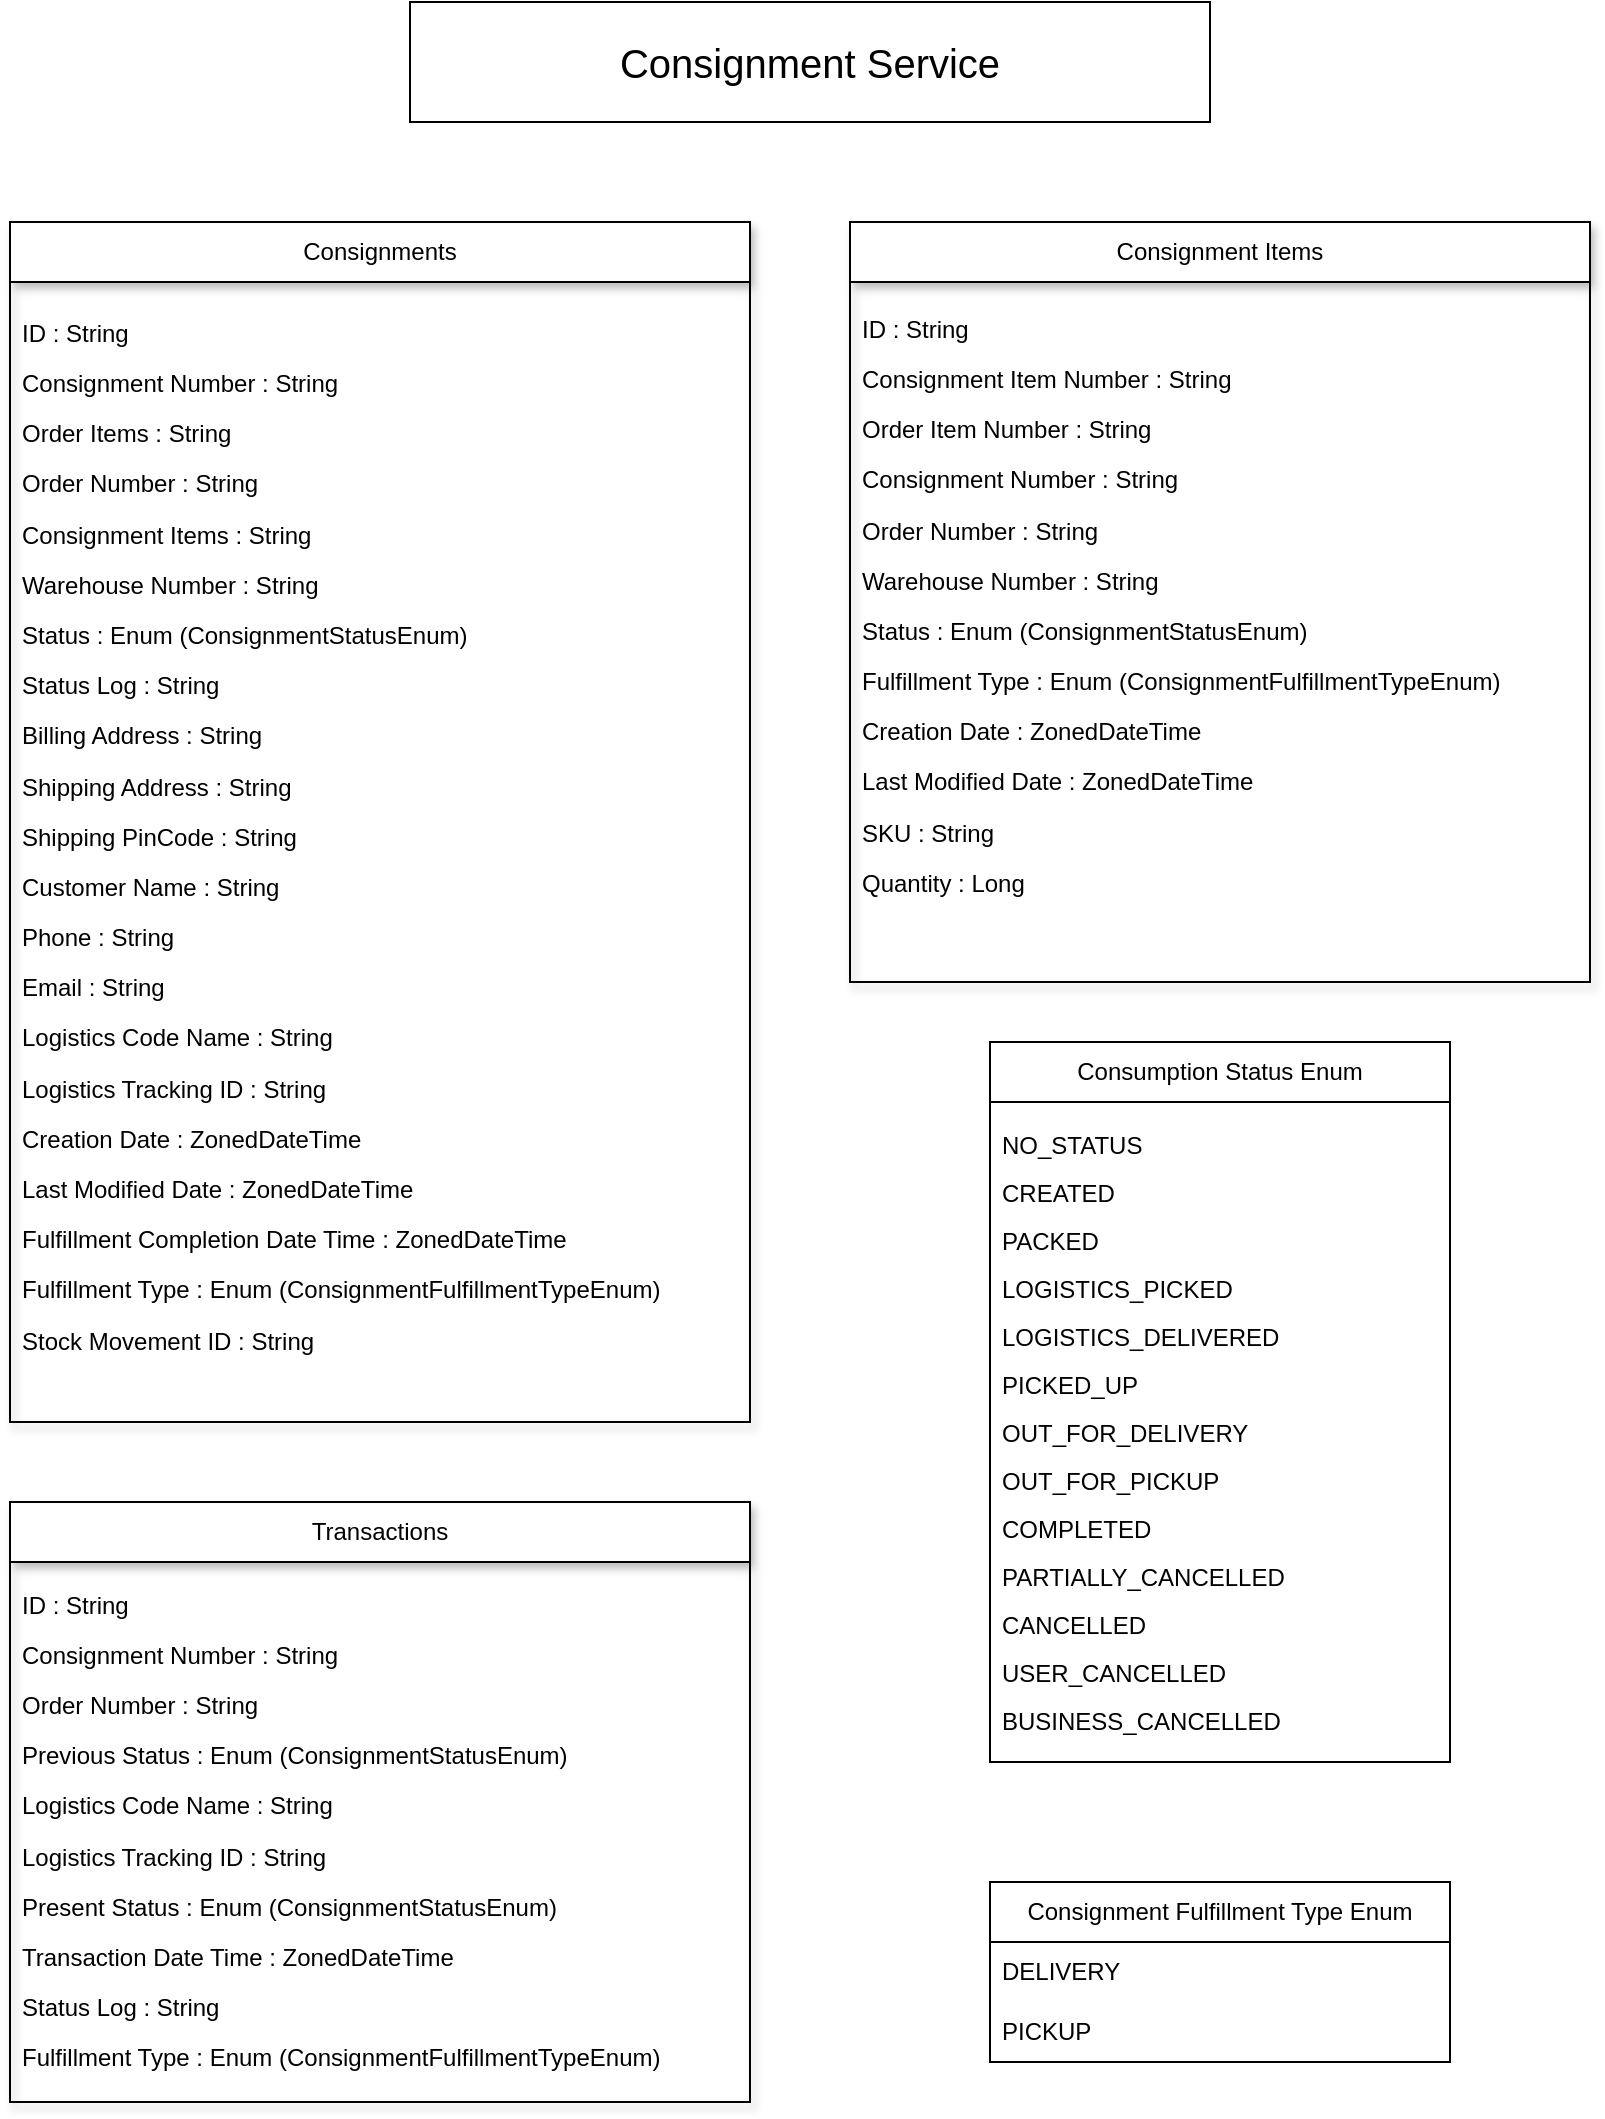 <mxfile version="25.0.1">
  <diagram name="Page-1" id="aTM2vdfj-_rym8DIIym2">
    <mxGraphModel dx="1588" dy="824" grid="1" gridSize="10" guides="1" tooltips="1" connect="1" arrows="1" fold="1" page="1" pageScale="1" pageWidth="850" pageHeight="1100" math="0" shadow="0">
      <root>
        <mxCell id="0" />
        <mxCell id="1" parent="0" />
        <mxCell id="63P26Sw3_Z7AYtrskT4u-1" value="&lt;font style=&quot;font-size: 20px;&quot;&gt;Consignment Service&lt;/font&gt;" style="rounded=0;whiteSpace=wrap;html=1;" vertex="1" parent="1">
          <mxGeometry x="220" y="20" width="400" height="60" as="geometry" />
        </mxCell>
        <mxCell id="63P26Sw3_Z7AYtrskT4u-2" value="Consignments" style="swimlane;fontStyle=0;childLayout=stackLayout;horizontal=1;startSize=30;horizontalStack=0;resizeParent=1;resizeParentMax=0;resizeLast=0;collapsible=1;marginBottom=0;whiteSpace=wrap;html=1;shadow=1;" vertex="1" parent="1">
          <mxGeometry x="20" y="130" width="370" height="600" as="geometry" />
        </mxCell>
        <mxCell id="63P26Sw3_Z7AYtrskT4u-5" value="&lt;div style=&quot;line-height: 210%;&quot;&gt;&lt;div&gt;ID : String&lt;/div&gt;&lt;div&gt;Consignment Number : String&lt;/div&gt;&lt;div&gt;Order Items : String&lt;/div&gt;&lt;div&gt;Order Number : String&lt;/div&gt;&lt;div&gt;Consignment Items : String&lt;/div&gt;&lt;div&gt;Warehouse Number : String&lt;/div&gt;&lt;div&gt;Status : Enum (ConsignmentStatusEnum)&lt;/div&gt;&lt;div&gt;Status Log : String&lt;/div&gt;&lt;div&gt;Billing Address : String&lt;/div&gt;&lt;div&gt;Shipping Address : String&lt;/div&gt;&lt;div&gt;Shipping PinCode : String&lt;/div&gt;&lt;div&gt;Customer Name : String&lt;/div&gt;&lt;div&gt;Phone : String&lt;/div&gt;&lt;div&gt;Email : String&lt;/div&gt;&lt;div&gt;Logistics Code Name : String&lt;/div&gt;&lt;div&gt;Logistics Tracking ID : String&lt;/div&gt;&lt;div&gt;Creation Date : ZonedDateTime&lt;/div&gt;&lt;div&gt;Last Modified Date : ZonedDateTime&lt;/div&gt;&lt;div&gt;Fulfillment Completion Date Time : ZonedDateTime&lt;/div&gt;&lt;div&gt;Fulfillment Type : Enum (ConsignmentFulfillmentTypeEnum)&lt;/div&gt;&lt;div&gt;Stock Movement ID : String&lt;/div&gt;&lt;/div&gt;&lt;div&gt;&lt;br&gt;&lt;/div&gt;" style="text;strokeColor=none;fillColor=none;align=left;verticalAlign=middle;spacingLeft=4;spacingRight=4;overflow=hidden;points=[[0,0.5],[1,0.5]];portConstraint=eastwest;rotatable=0;whiteSpace=wrap;html=1;" vertex="1" parent="63P26Sw3_Z7AYtrskT4u-2">
          <mxGeometry y="30" width="370" height="570" as="geometry" />
        </mxCell>
        <mxCell id="63P26Sw3_Z7AYtrskT4u-6" value="Consignment Items" style="swimlane;fontStyle=0;childLayout=stackLayout;horizontal=1;startSize=30;horizontalStack=0;resizeParent=1;resizeParentMax=0;resizeLast=0;collapsible=1;marginBottom=0;whiteSpace=wrap;html=1;shadow=1;" vertex="1" parent="1">
          <mxGeometry x="440" y="130" width="370" height="380" as="geometry" />
        </mxCell>
        <mxCell id="63P26Sw3_Z7AYtrskT4u-7" value="&lt;div style=&quot;line-height: 210%;&quot;&gt;&lt;div&gt;&lt;div&gt;ID : String&lt;/div&gt;&lt;div&gt;Consignment Item Number : String&lt;/div&gt;&lt;div&gt;Order Item Number : String&lt;/div&gt;&lt;div&gt;Consignment Number : String&lt;/div&gt;&lt;div&gt;Order Number : String&lt;/div&gt;&lt;div&gt;Warehouse Number : String&lt;/div&gt;&lt;div&gt;Status : Enum (ConsignmentStatusEnum)&lt;/div&gt;&lt;div&gt;Fulfillment Type : Enum (ConsignmentFulfillmentTypeEnum)&lt;/div&gt;&lt;div&gt;Creation Date : ZonedDateTime&lt;/div&gt;&lt;div&gt;Last Modified Date : ZonedDateTime&lt;/div&gt;&lt;div&gt;SKU : String&lt;/div&gt;&lt;div&gt;Quantity : Long&lt;/div&gt;&lt;/div&gt;&lt;div&gt;&lt;br&gt;&lt;/div&gt;&lt;/div&gt;" style="text;strokeColor=none;fillColor=none;align=left;verticalAlign=middle;spacingLeft=4;spacingRight=4;overflow=hidden;points=[[0,0.5],[1,0.5]];portConstraint=eastwest;rotatable=0;whiteSpace=wrap;html=1;" vertex="1" parent="63P26Sw3_Z7AYtrskT4u-6">
          <mxGeometry y="30" width="370" height="350" as="geometry" />
        </mxCell>
        <mxCell id="63P26Sw3_Z7AYtrskT4u-12" value="Consignment Fulfillment Type Enum" style="swimlane;fontStyle=0;childLayout=stackLayout;horizontal=1;startSize=30;horizontalStack=0;resizeParent=1;resizeParentMax=0;resizeLast=0;collapsible=1;marginBottom=0;whiteSpace=wrap;html=1;" vertex="1" parent="1">
          <mxGeometry x="510" y="960" width="230" height="90" as="geometry" />
        </mxCell>
        <mxCell id="63P26Sw3_Z7AYtrskT4u-13" value="DELIVERY" style="text;strokeColor=none;fillColor=none;align=left;verticalAlign=middle;spacingLeft=4;spacingRight=4;overflow=hidden;points=[[0,0.5],[1,0.5]];portConstraint=eastwest;rotatable=0;whiteSpace=wrap;html=1;" vertex="1" parent="63P26Sw3_Z7AYtrskT4u-12">
          <mxGeometry y="30" width="230" height="30" as="geometry" />
        </mxCell>
        <mxCell id="63P26Sw3_Z7AYtrskT4u-14" value="PICKUP" style="text;strokeColor=none;fillColor=none;align=left;verticalAlign=middle;spacingLeft=4;spacingRight=4;overflow=hidden;points=[[0,0.5],[1,0.5]];portConstraint=eastwest;rotatable=0;whiteSpace=wrap;html=1;" vertex="1" parent="63P26Sw3_Z7AYtrskT4u-12">
          <mxGeometry y="60" width="230" height="30" as="geometry" />
        </mxCell>
        <mxCell id="63P26Sw3_Z7AYtrskT4u-16" value="Consumption Status Enum" style="swimlane;fontStyle=0;childLayout=stackLayout;horizontal=1;startSize=30;horizontalStack=0;resizeParent=1;resizeParentMax=0;resizeLast=0;collapsible=1;marginBottom=0;whiteSpace=wrap;html=1;" vertex="1" parent="1">
          <mxGeometry x="510" y="540" width="230" height="360" as="geometry" />
        </mxCell>
        <mxCell id="63P26Sw3_Z7AYtrskT4u-19" value="&lt;div style=&quot;line-height: 200%;&quot;&gt;NO_STATUS&lt;/div&gt;&lt;div style=&quot;line-height: 200%;&quot;&gt;&lt;span style=&quot;white-space: normal;&quot;&gt;CREATED&lt;/span&gt;&lt;/div&gt;&lt;div style=&quot;line-height: 200%;&quot;&gt;&lt;span style=&quot;white-space: normal;&quot;&gt;PACKED&lt;/span&gt;&lt;/div&gt;&lt;div style=&quot;line-height: 200%;&quot;&gt;&lt;span style=&quot;white-space: normal;&quot;&gt;LOGISTICS_PICKED&lt;/span&gt;&lt;/div&gt;&lt;div style=&quot;line-height: 200%;&quot;&gt;&lt;span style=&quot;white-space: normal;&quot;&gt;LOGISTICS_DELIVERED&lt;/span&gt;&lt;/div&gt;&lt;div style=&quot;line-height: 200%;&quot;&gt;&lt;span style=&quot;white-space: normal;&quot;&gt;PICKED_UP&lt;/span&gt;&lt;/div&gt;&lt;div style=&quot;line-height: 200%;&quot;&gt;&lt;span style=&quot;white-space: normal;&quot;&gt;OUT_FOR_DELIVERY&lt;/span&gt;&lt;/div&gt;&lt;div style=&quot;line-height: 200%;&quot;&gt;&lt;span style=&quot;white-space: normal;&quot;&gt;OUT_FOR_PICKUP&lt;/span&gt;&lt;/div&gt;&lt;div style=&quot;line-height: 200%;&quot;&gt;&lt;span style=&quot;white-space: normal;&quot;&gt;COMPLETED&lt;/span&gt;&lt;/div&gt;&lt;div style=&quot;line-height: 200%;&quot;&gt;&lt;span style=&quot;white-space: normal;&quot;&gt;PARTIALLY_CANCELLED&lt;/span&gt;&lt;/div&gt;&lt;div style=&quot;line-height: 200%;&quot;&gt;&lt;span style=&quot;white-space: normal;&quot;&gt;CANCELLED&lt;/span&gt;&lt;/div&gt;&lt;div style=&quot;line-height: 200%;&quot;&gt;&lt;span style=&quot;white-space: normal;&quot;&gt;USER_CANCELLED&lt;/span&gt;&lt;/div&gt;&lt;div style=&quot;line-height: 200%;&quot;&gt;&lt;span style=&quot;white-space: normal;&quot;&gt;BUSINESS_CANCELLED&lt;/span&gt;&lt;/div&gt;" style="text;strokeColor=none;fillColor=none;align=left;verticalAlign=middle;spacingLeft=4;spacingRight=4;overflow=hidden;points=[[0,0.5],[1,0.5]];portConstraint=eastwest;rotatable=0;whiteSpace=wrap;html=1;" vertex="1" parent="63P26Sw3_Z7AYtrskT4u-16">
          <mxGeometry y="30" width="230" height="330" as="geometry" />
        </mxCell>
        <mxCell id="63P26Sw3_Z7AYtrskT4u-20" value="Transactions" style="swimlane;fontStyle=0;childLayout=stackLayout;horizontal=1;startSize=30;horizontalStack=0;resizeParent=1;resizeParentMax=0;resizeLast=0;collapsible=1;marginBottom=0;whiteSpace=wrap;html=1;shadow=1;" vertex="1" parent="1">
          <mxGeometry x="20" y="770" width="370" height="300" as="geometry" />
        </mxCell>
        <mxCell id="63P26Sw3_Z7AYtrskT4u-21" value="&lt;div style=&quot;line-height: 210%;&quot;&gt;&lt;div&gt;&lt;div&gt;&lt;div&gt;ID : String&lt;/div&gt;&lt;div&gt;Consignment Number : String&lt;/div&gt;&lt;div&gt;Order Number : String&lt;/div&gt;&lt;div&gt;Previous Status : Enum (ConsignmentStatusEnum)&lt;/div&gt;&lt;div&gt;Logistics Code Name : String&lt;/div&gt;&lt;div&gt;Logistics Tracking ID : String&lt;/div&gt;&lt;div&gt;Present Status : Enum (ConsignmentStatusEnum)&lt;/div&gt;&lt;div&gt;Transaction Date Time : ZonedDateTime&lt;/div&gt;&lt;div&gt;Status Log : String&lt;/div&gt;&lt;div&gt;Fulfillment Type : Enum (ConsignmentFulfillmentTypeEnum)&lt;/div&gt;&lt;/div&gt;&lt;/div&gt;&lt;/div&gt;" style="text;strokeColor=none;fillColor=none;align=left;verticalAlign=middle;spacingLeft=4;spacingRight=4;overflow=hidden;points=[[0,0.5],[1,0.5]];portConstraint=eastwest;rotatable=0;whiteSpace=wrap;html=1;" vertex="1" parent="63P26Sw3_Z7AYtrskT4u-20">
          <mxGeometry y="30" width="370" height="270" as="geometry" />
        </mxCell>
      </root>
    </mxGraphModel>
  </diagram>
</mxfile>
